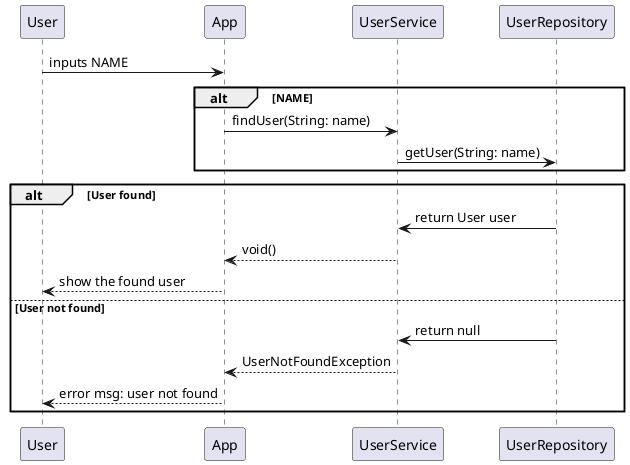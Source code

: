 @startuml

User -> App : inputs NAME
alt NAME
App -> UserService : findUser(String: name)
UserService -> UserRepository : getUser(String: name)
end

alt User found
UserService <- UserRepository : return User user
App <-- UserService : void()
User <-- App : show the found user
else User not found
UserService <- UserRepository : return null
App <-- UserService : UserNotFoundException
User <-- App : error msg: user not found
end

@enduml